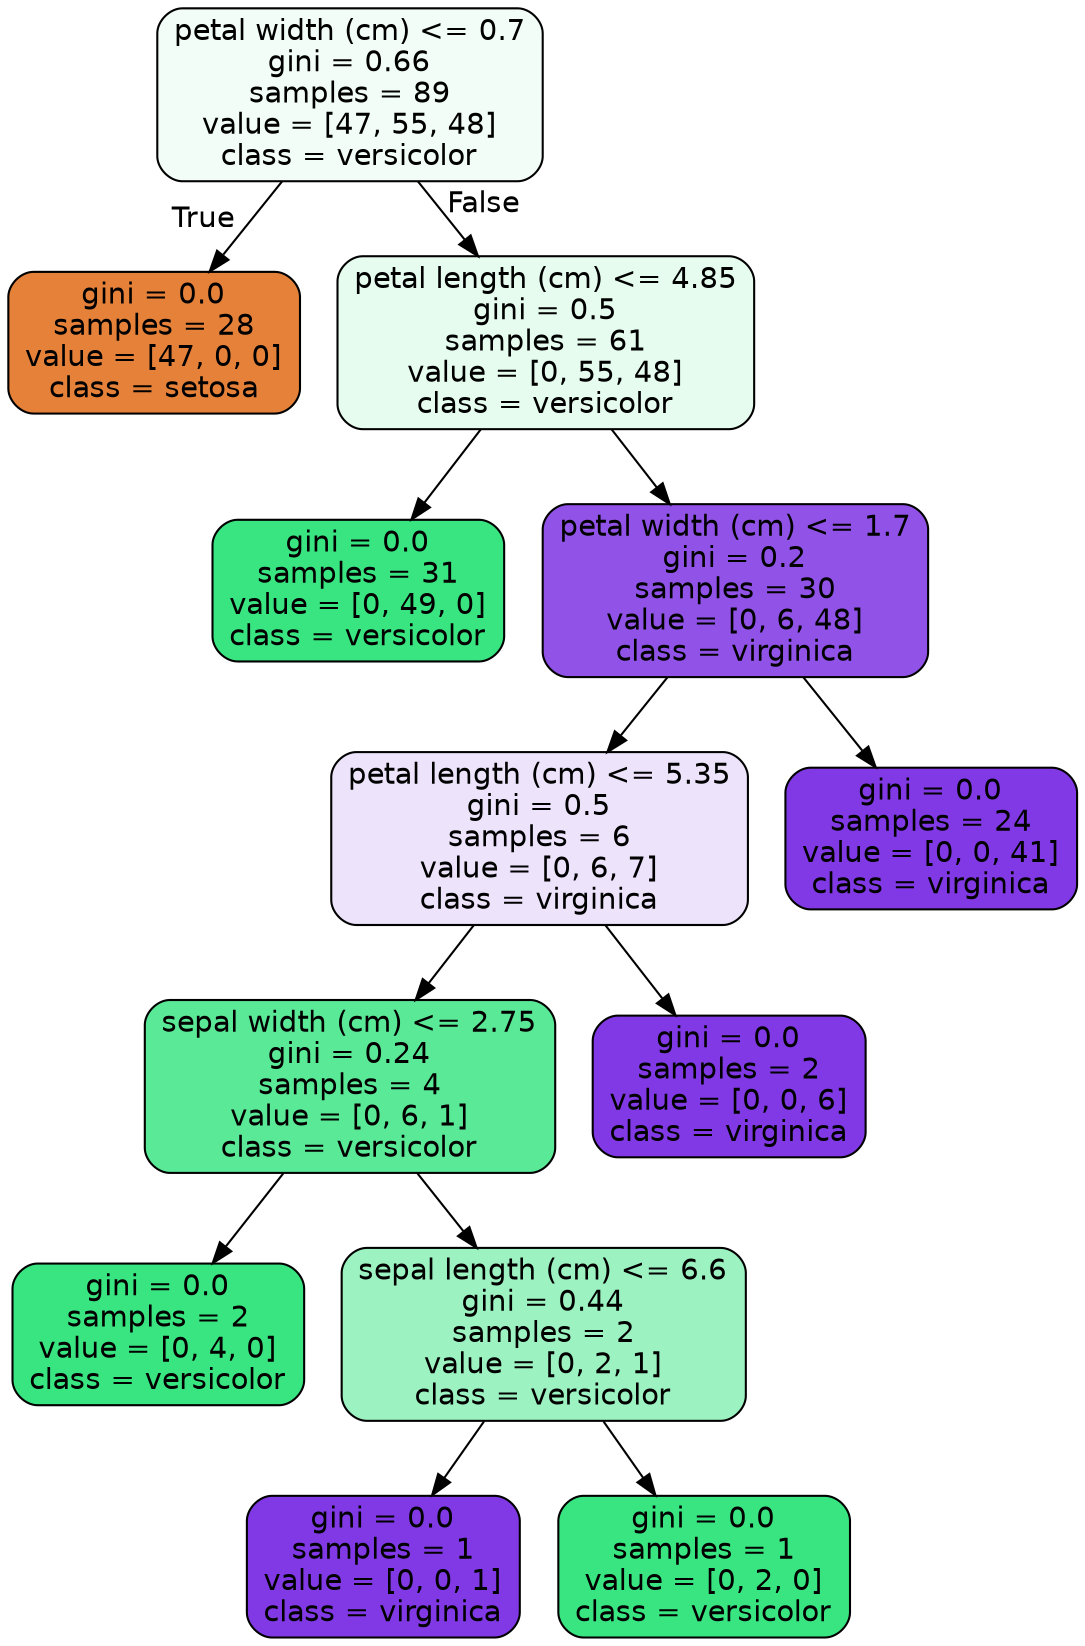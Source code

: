 digraph Tree {
node [shape=box, style="filled, rounded", color="black", fontname=helvetica] ;
edge [fontname=helvetica] ;
0 [label="petal width (cm) <= 0.7\ngini = 0.66\nsamples = 89\nvalue = [47, 55, 48]\nclass = versicolor", fillcolor="#f1fdf6"] ;
1 [label="gini = 0.0\nsamples = 28\nvalue = [47, 0, 0]\nclass = setosa", fillcolor="#e58139"] ;
0 -> 1 [labeldistance=2.5, labelangle=45, headlabel="True"] ;
2 [label="petal length (cm) <= 4.85\ngini = 0.5\nsamples = 61\nvalue = [0, 55, 48]\nclass = versicolor", fillcolor="#e6fcef"] ;
0 -> 2 [labeldistance=2.5, labelangle=-45, headlabel="False"] ;
3 [label="gini = 0.0\nsamples = 31\nvalue = [0, 49, 0]\nclass = versicolor", fillcolor="#39e581"] ;
2 -> 3 ;
4 [label="petal width (cm) <= 1.7\ngini = 0.2\nsamples = 30\nvalue = [0, 6, 48]\nclass = virginica", fillcolor="#9152e8"] ;
2 -> 4 ;
5 [label="petal length (cm) <= 5.35\ngini = 0.5\nsamples = 6\nvalue = [0, 6, 7]\nclass = virginica", fillcolor="#ede3fb"] ;
4 -> 5 ;
6 [label="sepal width (cm) <= 2.75\ngini = 0.24\nsamples = 4\nvalue = [0, 6, 1]\nclass = versicolor", fillcolor="#5ae996"] ;
5 -> 6 ;
7 [label="gini = 0.0\nsamples = 2\nvalue = [0, 4, 0]\nclass = versicolor", fillcolor="#39e581"] ;
6 -> 7 ;
8 [label="sepal length (cm) <= 6.6\ngini = 0.44\nsamples = 2\nvalue = [0, 2, 1]\nclass = versicolor", fillcolor="#9cf2c0"] ;
6 -> 8 ;
9 [label="gini = 0.0\nsamples = 1\nvalue = [0, 0, 1]\nclass = virginica", fillcolor="#8139e5"] ;
8 -> 9 ;
10 [label="gini = 0.0\nsamples = 1\nvalue = [0, 2, 0]\nclass = versicolor", fillcolor="#39e581"] ;
8 -> 10 ;
11 [label="gini = 0.0\nsamples = 2\nvalue = [0, 0, 6]\nclass = virginica", fillcolor="#8139e5"] ;
5 -> 11 ;
12 [label="gini = 0.0\nsamples = 24\nvalue = [0, 0, 41]\nclass = virginica", fillcolor="#8139e5"] ;
4 -> 12 ;
}